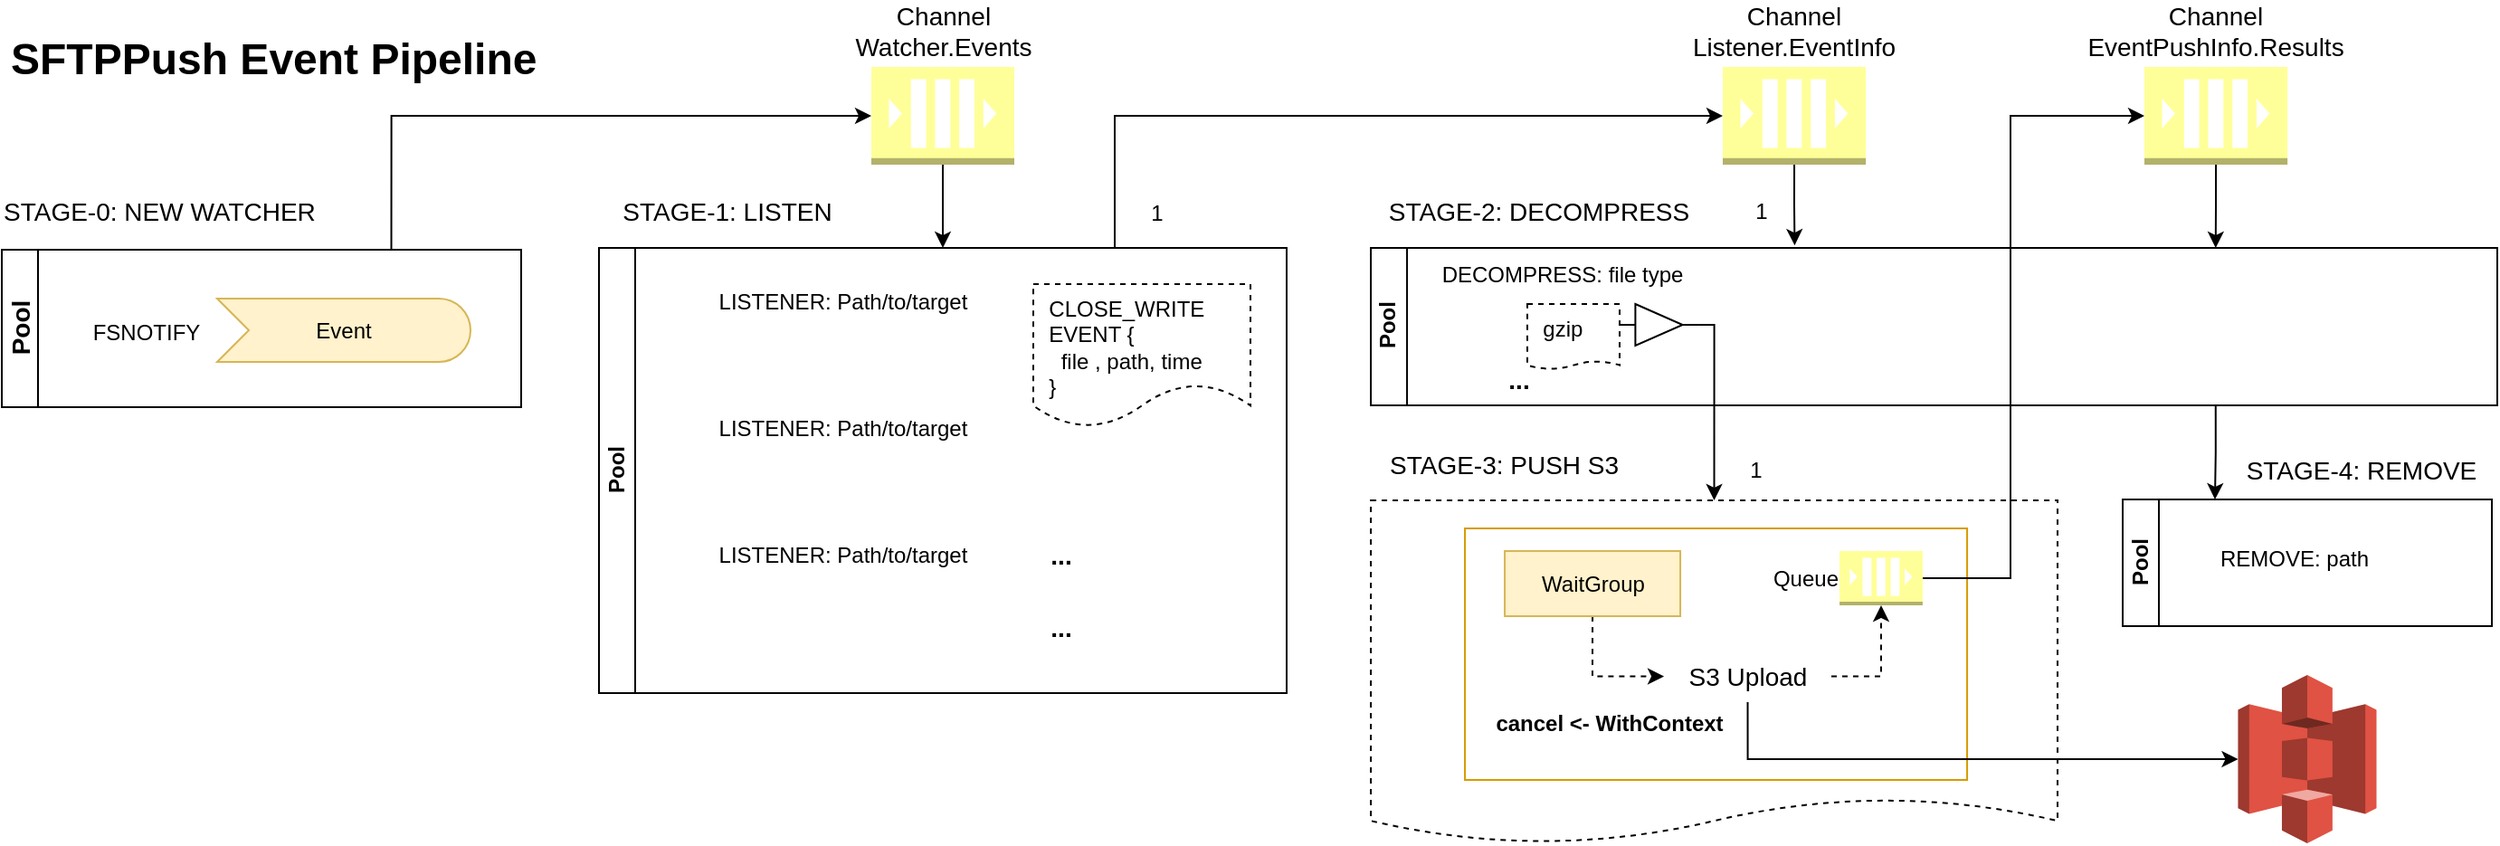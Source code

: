 <mxfile version="13.7.9" type="device"><diagram id="DxxWuYDI9eI6cgFBsnyQ" name="Page-1"><mxGraphModel dx="1102" dy="851" grid="0" gridSize="10" guides="1" tooltips="1" connect="1" arrows="1" fold="1" page="1" pageScale="1" pageWidth="1654" pageHeight="1169" math="0" shadow="0"><root><mxCell id="0"/><mxCell id="1" parent="0"/><mxCell id="ur7DVUvunK1sL5p3d5rt-5" value="" style="shape=document;whiteSpace=wrap;html=1;boundedLbl=1;align=left;dashed=1;size=0.131;" parent="1" vertex="1"><mxGeometry x="885.53" y="491.5" width="379.47" height="189.5" as="geometry"/></mxCell><mxCell id="QDVXEeXAjDUbMPCzoTuT-11" value="" style="rounded=0;whiteSpace=wrap;html=1;align=left;strokeColor=#d79b00;fillColor=none;" parent="1" vertex="1"><mxGeometry x="937.53" y="507" width="277.5" height="139" as="geometry"/></mxCell><mxCell id="DX2wz_RvOjZYidb5hSG1-14" style="edgeStyle=orthogonalEdgeStyle;rounded=0;orthogonalLoop=1;jettySize=auto;html=1;exitX=0.75;exitY=0;exitDx=0;exitDy=0;entryX=0;entryY=0.5;entryDx=0;entryDy=0;entryPerimeter=0;fontSize=14;" parent="1" source="Nj29ORURH4602lycPHdE-8" target="Nj29ORURH4602lycPHdE-28" edge="1"><mxGeometry relative="1" as="geometry"/></mxCell><mxCell id="Nj29ORURH4602lycPHdE-8" value="Pool" style="swimlane;html=1;horizontal=0;startSize=20;" parent="1" vertex="1"><mxGeometry x="459" y="352" width="380" height="246" as="geometry"><mxRectangle x="130" y="284" width="23" height="47" as="alternateBounds"/></mxGeometry></mxCell><mxCell id="Nj29ORURH4602lycPHdE-9" value="&amp;nbsp; CLOSE_WRITE&lt;br&gt;&amp;nbsp; EVENT {&lt;br&gt;&amp;nbsp;&amp;nbsp;&amp;nbsp; file , path, time&lt;br&gt;&amp;nbsp; }" style="shape=document;whiteSpace=wrap;html=1;boundedLbl=1;dashed=1;align=left;verticalAlign=top;" parent="Nj29ORURH4602lycPHdE-8" vertex="1"><mxGeometry x="240" y="20" width="120" height="79" as="geometry"/></mxCell><mxCell id="Nj29ORURH4602lycPHdE-13" value="&lt;font style=&quot;font-size: 14px&quot;&gt;&lt;b&gt;...&lt;/b&gt;&lt;/font&gt;" style="text;html=1;align=center;verticalAlign=middle;resizable=0;points=[];autosize=1;" parent="Nj29ORURH4602lycPHdE-8" vertex="1"><mxGeometry x="240" y="160" width="30" height="20" as="geometry"/></mxCell><mxCell id="Nj29ORURH4602lycPHdE-15" value="LISTENER: Path/to/target" style="text;html=1;strokeColor=none;fillColor=none;align=center;verticalAlign=middle;whiteSpace=wrap;rounded=0;dashed=1;" parent="Nj29ORURH4602lycPHdE-8" vertex="1"><mxGeometry x="40" y="20" width="190" height="20" as="geometry"/></mxCell><mxCell id="Nj29ORURH4602lycPHdE-16" value="LISTENER: Path/to/target" style="text;html=1;strokeColor=none;fillColor=none;align=center;verticalAlign=middle;whiteSpace=wrap;rounded=0;dashed=1;" parent="Nj29ORURH4602lycPHdE-8" vertex="1"><mxGeometry x="40" y="90" width="190" height="20" as="geometry"/></mxCell><mxCell id="Nj29ORURH4602lycPHdE-17" value="LISTENER: Path/to/target" style="text;html=1;strokeColor=none;fillColor=none;align=center;verticalAlign=middle;whiteSpace=wrap;rounded=0;dashed=1;" parent="Nj29ORURH4602lycPHdE-8" vertex="1"><mxGeometry x="40" y="160" width="190" height="20" as="geometry"/></mxCell><mxCell id="Nj29ORURH4602lycPHdE-19" value="&lt;font style=&quot;font-size: 14px&quot;&gt;&lt;b&gt;...&lt;/b&gt;&lt;/font&gt;" style="text;html=1;align=center;verticalAlign=middle;resizable=0;points=[];autosize=1;" parent="Nj29ORURH4602lycPHdE-8" vertex="1"><mxGeometry x="240" y="200" width="30" height="20" as="geometry"/></mxCell><mxCell id="go-_zJz6zB_B29hga3rs-16" style="edgeStyle=orthogonalEdgeStyle;rounded=0;orthogonalLoop=1;jettySize=auto;html=1;exitX=0.5;exitY=1;exitDx=0;exitDy=0;exitPerimeter=0;" edge="1" parent="1" source="Nj29ORURH4602lycPHdE-28"><mxGeometry relative="1" as="geometry"><mxPoint x="1119.714" y="350.571" as="targetPoint"/></mxGeometry></mxCell><mxCell id="Nj29ORURH4602lycPHdE-28" value="Channel Listener.EventInfo" style="outlineConnect=0;dashed=0;verticalLabelPosition=top;verticalAlign=bottom;align=center;html=1;shape=mxgraph.aws3.queue;gradientColor=none;fillColor=#FFFF99;labelPosition=center;whiteSpace=wrap;fontSize=14;" parent="1" vertex="1"><mxGeometry x="1080" y="252" width="79.06" height="54" as="geometry"/></mxCell><mxCell id="Nj29ORURH4602lycPHdE-29" value="Event" style="html=1;outlineConnect=0;whiteSpace=wrap;fillColor=#fff2cc;shape=mxgraph.archimate3.event;strokeColor=#d6b656;" parent="1" vertex="1"><mxGeometry x="248" y="380" width="140" height="35" as="geometry"/></mxCell><mxCell id="Nj29ORURH4602lycPHdE-30" value="FSNOTIFY" style="text;html=1;strokeColor=none;fillColor=none;align=center;verticalAlign=middle;whiteSpace=wrap;rounded=0;dashed=1;" parent="1" vertex="1"><mxGeometry x="189" y="389" width="40" height="20" as="geometry"/></mxCell><mxCell id="go-_zJz6zB_B29hga3rs-17" style="edgeStyle=orthogonalEdgeStyle;rounded=0;orthogonalLoop=1;jettySize=auto;html=1;exitX=1;exitY=0.5;exitDx=0;exitDy=0;exitPerimeter=0;entryX=0;entryY=0.5;entryDx=0;entryDy=0;entryPerimeter=0;" edge="1" parent="1" source="Nj29ORURH4602lycPHdE-46" target="DX2wz_RvOjZYidb5hSG1-30"><mxGeometry relative="1" as="geometry"><Array as="points"><mxPoint x="1239" y="535"/><mxPoint x="1239" y="279"/></Array></mxGeometry></mxCell><mxCell id="Nj29ORURH4602lycPHdE-46" value="Queue" style="outlineConnect=0;dashed=0;verticalLabelPosition=middle;verticalAlign=middle;align=right;html=1;shape=mxgraph.aws3.queue;gradientColor=none;fillColor=#FFFF99;labelPosition=left;" parent="1" vertex="1"><mxGeometry x="1144.53" y="519.5" width="45.94" height="30" as="geometry"/></mxCell><mxCell id="Nj29ORURH4602lycPHdE-50" value="STAGE-3: PUSH S3" style="text;html=1;strokeColor=none;fillColor=none;align=left;verticalAlign=middle;whiteSpace=wrap;rounded=0;dashed=1;fontSize=14;" parent="1" vertex="1"><mxGeometry x="893.53" y="462" width="159" height="20" as="geometry"/></mxCell><mxCell id="AVGsMBjydCBOtf7g-ODe-1" value="STAGE-1: LISTEN" style="text;html=1;strokeColor=none;fillColor=none;align=center;verticalAlign=middle;whiteSpace=wrap;rounded=0;dashed=1;fontSize=14;" parent="1" vertex="1"><mxGeometry x="459" y="322" width="142" height="20" as="geometry"/></mxCell><mxCell id="DX2wz_RvOjZYidb5hSG1-22" style="edgeStyle=orthogonalEdgeStyle;rounded=0;orthogonalLoop=1;jettySize=auto;html=1;exitX=0.5;exitY=1;exitDx=0;exitDy=0;entryX=0;entryY=0.5;entryDx=0;entryDy=0;fontSize=14;dashed=1;" parent="1" source="ur7DVUvunK1sL5p3d5rt-2" target="DX2wz_RvOjZYidb5hSG1-21" edge="1"><mxGeometry relative="1" as="geometry"/></mxCell><mxCell id="ur7DVUvunK1sL5p3d5rt-2" value="WaitGroup" style="text;html=1;strokeColor=#d6b656;fillColor=#fff2cc;align=center;verticalAlign=middle;whiteSpace=wrap;rounded=0;" parent="1" vertex="1"><mxGeometry x="959.53" y="519.5" width="97" height="36" as="geometry"/></mxCell><mxCell id="IACfmrC9Ro6CI2Ob0ckq-3" value="&lt;h1&gt;SFTPPush Event Pipeline&lt;br&gt;&lt;/h1&gt;&lt;p&gt;&lt;br&gt;&lt;/p&gt;" style="text;html=1;strokeColor=none;fillColor=none;spacing=5;spacingTop=-20;whiteSpace=wrap;overflow=hidden;rounded=0;" parent="1" vertex="1"><mxGeometry x="129" y="228" width="322" height="40" as="geometry"/></mxCell><mxCell id="DX2wz_RvOjZYidb5hSG1-17" style="edgeStyle=orthogonalEdgeStyle;rounded=0;orthogonalLoop=1;jettySize=auto;html=1;exitX=0.5;exitY=1;exitDx=0;exitDy=0;exitPerimeter=0;entryX=0.5;entryY=0;entryDx=0;entryDy=0;fontSize=14;" parent="1" source="DX2wz_RvOjZYidb5hSG1-1" target="Nj29ORURH4602lycPHdE-8" edge="1"><mxGeometry relative="1" as="geometry"/></mxCell><mxCell id="DX2wz_RvOjZYidb5hSG1-1" value="Channel Watcher.Events" style="outlineConnect=0;dashed=0;verticalLabelPosition=top;verticalAlign=bottom;align=center;html=1;shape=mxgraph.aws3.queue;gradientColor=none;fillColor=#FFFF99;labelPosition=center;whiteSpace=wrap;fontSize=14;" parent="1" vertex="1"><mxGeometry x="609.5" y="252" width="79" height="54" as="geometry"/></mxCell><mxCell id="DX2wz_RvOjZYidb5hSG1-32" style="edgeStyle=orthogonalEdgeStyle;rounded=0;orthogonalLoop=1;jettySize=auto;html=1;exitX=0.75;exitY=0;exitDx=0;exitDy=0;entryX=0;entryY=0.5;entryDx=0;entryDy=0;entryPerimeter=0;startArrow=none;startFill=0;endArrow=classic;endFill=1;fontSize=14;" parent="1" source="DX2wz_RvOjZYidb5hSG1-5" target="DX2wz_RvOjZYidb5hSG1-1" edge="1"><mxGeometry relative="1" as="geometry"/></mxCell><mxCell id="DX2wz_RvOjZYidb5hSG1-5" value="Pool" style="swimlane;html=1;horizontal=0;startSize=20;fontSize=14;" parent="1" vertex="1"><mxGeometry x="129" y="353" width="287" height="87" as="geometry"/></mxCell><mxCell id="IACfmrC9Ro6CI2Ob0ckq-4" value="STAGE-0: NEW WATCHER" style="text;html=1;strokeColor=none;fillColor=none;align=left;verticalAlign=middle;whiteSpace=wrap;rounded=0;dashed=1;fontSize=14;" parent="1" vertex="1"><mxGeometry x="128" y="322" width="190" height="20" as="geometry"/></mxCell><mxCell id="go-_zJz6zB_B29hga3rs-18" style="edgeStyle=orthogonalEdgeStyle;rounded=0;orthogonalLoop=1;jettySize=auto;html=1;exitX=0.75;exitY=1;exitDx=0;exitDy=0;entryX=0.25;entryY=0;entryDx=0;entryDy=0;" edge="1" parent="1" source="DX2wz_RvOjZYidb5hSG1-6" target="go-_zJz6zB_B29hga3rs-5"><mxGeometry relative="1" as="geometry"/></mxCell><mxCell id="DX2wz_RvOjZYidb5hSG1-6" value="Pool" style="swimlane;html=1;horizontal=0;startSize=20;" parent="1" vertex="1"><mxGeometry x="885.53" y="352" width="622.47" height="87" as="geometry"><mxRectangle x="130" y="284" width="23" height="47" as="alternateBounds"/></mxGeometry></mxCell><mxCell id="DX2wz_RvOjZYidb5hSG1-7" value="&amp;nbsp; gzip&amp;nbsp;" style="shape=document;whiteSpace=wrap;html=1;boundedLbl=1;dashed=1;align=left;verticalAlign=top;size=0.122;" parent="DX2wz_RvOjZYidb5hSG1-6" vertex="1"><mxGeometry x="86.47" y="31" width="51" height="36" as="geometry"/></mxCell><mxCell id="DX2wz_RvOjZYidb5hSG1-9" value="DECOMPRESS: file type" style="text;html=1;strokeColor=none;fillColor=none;align=center;verticalAlign=middle;whiteSpace=wrap;rounded=0;dashed=1;" parent="DX2wz_RvOjZYidb5hSG1-6" vertex="1"><mxGeometry x="28.47" y="5" width="155" height="20" as="geometry"/></mxCell><mxCell id="DX2wz_RvOjZYidb5hSG1-33" value="" style="verticalLabelPosition=bottom;shadow=0;dashed=0;align=center;html=1;verticalAlign=top;shape=mxgraph.electrical.logic_gates.buffer2;fontSize=14;" parent="DX2wz_RvOjZYidb5hSG1-6" vertex="1"><mxGeometry x="137.47" y="31" width="43.53" height="23" as="geometry"/></mxCell><mxCell id="go-_zJz6zB_B29hga3rs-3" value="&lt;font style=&quot;font-size: 14px&quot;&gt;&lt;b&gt;...&lt;/b&gt;&lt;/font&gt;" style="text;html=1;align=center;verticalAlign=middle;resizable=0;points=[];autosize=1;" vertex="1" parent="DX2wz_RvOjZYidb5hSG1-6"><mxGeometry x="66.47" y="63" width="30" height="20" as="geometry"/></mxCell><mxCell id="DX2wz_RvOjZYidb5hSG1-19" value="STAGE-2: DECOMPRESS" style="text;html=1;strokeColor=none;fillColor=none;align=center;verticalAlign=middle;whiteSpace=wrap;rounded=0;dashed=1;fontSize=14;" parent="1" vertex="1"><mxGeometry x="885.53" y="322" width="185.06" height="20" as="geometry"/></mxCell><mxCell id="DX2wz_RvOjZYidb5hSG1-23" style="edgeStyle=orthogonalEdgeStyle;rounded=0;orthogonalLoop=1;jettySize=auto;html=1;exitX=1;exitY=0.5;exitDx=0;exitDy=0;entryX=0.5;entryY=1;entryDx=0;entryDy=0;entryPerimeter=0;dashed=1;fontSize=14;" parent="1" source="DX2wz_RvOjZYidb5hSG1-21" target="Nj29ORURH4602lycPHdE-46" edge="1"><mxGeometry relative="1" as="geometry"/></mxCell><mxCell id="go-_zJz6zB_B29hga3rs-19" style="edgeStyle=orthogonalEdgeStyle;rounded=0;orthogonalLoop=1;jettySize=auto;html=1;exitX=0.5;exitY=1;exitDx=0;exitDy=0;entryX=0;entryY=0.5;entryDx=0;entryDy=0;entryPerimeter=0;" edge="1" parent="1" source="DX2wz_RvOjZYidb5hSG1-21" target="DX2wz_RvOjZYidb5hSG1-34"><mxGeometry relative="1" as="geometry"><Array as="points"><mxPoint x="1094" y="635"/></Array></mxGeometry></mxCell><mxCell id="DX2wz_RvOjZYidb5hSG1-21" value="S3 Upload" style="text;html=1;strokeColor=none;fillColor=none;align=center;verticalAlign=middle;whiteSpace=wrap;rounded=0;fontSize=14;" parent="1" vertex="1"><mxGeometry x="1047.53" y="574.5" width="92.47" height="28.5" as="geometry"/></mxCell><mxCell id="go-_zJz6zB_B29hga3rs-15" style="edgeStyle=orthogonalEdgeStyle;rounded=0;orthogonalLoop=1;jettySize=auto;html=1;exitX=0.5;exitY=1;exitDx=0;exitDy=0;exitPerimeter=0;entryX=0.75;entryY=0;entryDx=0;entryDy=0;" edge="1" parent="1" source="DX2wz_RvOjZYidb5hSG1-30" target="DX2wz_RvOjZYidb5hSG1-6"><mxGeometry relative="1" as="geometry"/></mxCell><mxCell id="DX2wz_RvOjZYidb5hSG1-30" value="Channel EventPushInfo.Results" style="outlineConnect=0;dashed=0;verticalLabelPosition=top;verticalAlign=bottom;align=center;html=1;shape=mxgraph.aws3.queue;gradientColor=none;fillColor=#FFFF99;labelPosition=center;whiteSpace=wrap;fontSize=14;" parent="1" vertex="1"><mxGeometry x="1313" y="252" width="79.06" height="54" as="geometry"/></mxCell><mxCell id="DX2wz_RvOjZYidb5hSG1-34" value="" style="outlineConnect=0;dashed=0;verticalLabelPosition=bottom;verticalAlign=top;align=center;html=1;shape=mxgraph.aws3.s3;fillColor=#E05243;gradientColor=none;fontSize=14;" parent="1" vertex="1"><mxGeometry x="1364.75" y="588" width="76.5" height="93" as="geometry"/></mxCell><mxCell id="go-_zJz6zB_B29hga3rs-1" value="&lt;b&gt;cancel &amp;lt;- WithContext&lt;/b&gt;" style="text;html=1;strokeColor=none;fillColor=none;align=center;verticalAlign=middle;whiteSpace=wrap;rounded=0;" vertex="1" parent="1"><mxGeometry x="953" y="605" width="129" height="20" as="geometry"/></mxCell><mxCell id="go-_zJz6zB_B29hga3rs-2" style="edgeStyle=orthogonalEdgeStyle;rounded=0;orthogonalLoop=1;jettySize=auto;html=1;exitX=1;exitY=0.5;exitDx=0;exitDy=0;entryX=0.5;entryY=0;entryDx=0;entryDy=0;" edge="1" parent="1" source="DX2wz_RvOjZYidb5hSG1-33" target="ur7DVUvunK1sL5p3d5rt-5"><mxGeometry relative="1" as="geometry"><mxPoint x="1104" y="483" as="targetPoint"/><Array as="points"><mxPoint x="1075" y="395"/></Array></mxGeometry></mxCell><mxCell id="go-_zJz6zB_B29hga3rs-5" value="Pool" style="swimlane;html=1;horizontal=0;startSize=20;" vertex="1" parent="1"><mxGeometry x="1301" y="491" width="204" height="70" as="geometry"><mxRectangle x="130" y="284" width="23" height="47" as="alternateBounds"/></mxGeometry></mxCell><mxCell id="go-_zJz6zB_B29hga3rs-7" value="REMOVE: path" style="text;html=1;strokeColor=none;fillColor=none;align=center;verticalAlign=middle;whiteSpace=wrap;rounded=0;dashed=1;" vertex="1" parent="go-_zJz6zB_B29hga3rs-5"><mxGeometry x="26" y="23" width="138" height="20" as="geometry"/></mxCell><mxCell id="go-_zJz6zB_B29hga3rs-10" value="STAGE-4: REMOVE" style="text;html=1;strokeColor=none;fillColor=none;align=center;verticalAlign=middle;whiteSpace=wrap;rounded=0;dashed=1;fontSize=14;" vertex="1" parent="1"><mxGeometry x="1365" y="465" width="136.06" height="20" as="geometry"/></mxCell><mxCell id="go-_zJz6zB_B29hga3rs-12" value="1" style="text;html=1;strokeColor=none;fillColor=none;align=center;verticalAlign=middle;whiteSpace=wrap;rounded=0;" vertex="1" parent="1"><mxGeometry x="754" y="323" width="27" height="20" as="geometry"/></mxCell><mxCell id="go-_zJz6zB_B29hga3rs-13" value="1" style="text;html=1;strokeColor=none;fillColor=none;align=center;verticalAlign=middle;whiteSpace=wrap;rounded=0;" vertex="1" parent="1"><mxGeometry x="1088.06" y="322" width="27" height="20" as="geometry"/></mxCell><mxCell id="go-_zJz6zB_B29hga3rs-14" value="1" style="text;html=1;strokeColor=none;fillColor=none;align=center;verticalAlign=middle;whiteSpace=wrap;rounded=0;" vertex="1" parent="1"><mxGeometry x="1085" y="465" width="27" height="20" as="geometry"/></mxCell></root></mxGraphModel></diagram></mxfile>